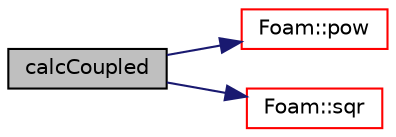 digraph "calcCoupled"
{
  bgcolor="transparent";
  edge [fontname="Helvetica",fontsize="10",labelfontname="Helvetica",labelfontsize="10"];
  node [fontname="Helvetica",fontsize="10",shape=record];
  rankdir="LR";
  Node1 [label="calcCoupled",height=0.2,width=0.4,color="black", fillcolor="grey75", style="filled", fontcolor="black"];
  Node1 -> Node2 [color="midnightblue",fontsize="10",style="solid",fontname="Helvetica"];
  Node2 [label="Foam::pow",height=0.2,width=0.4,color="red",URL="$a10909.html#a7500c8e9d27a442adc75e287de074c7c"];
  Node1 -> Node3 [color="midnightblue",fontsize="10",style="solid",fontname="Helvetica"];
  Node3 [label="Foam::sqr",height=0.2,width=0.4,color="red",URL="$a10909.html#a277dc11c581d53826ab5090b08f3b17b"];
}
